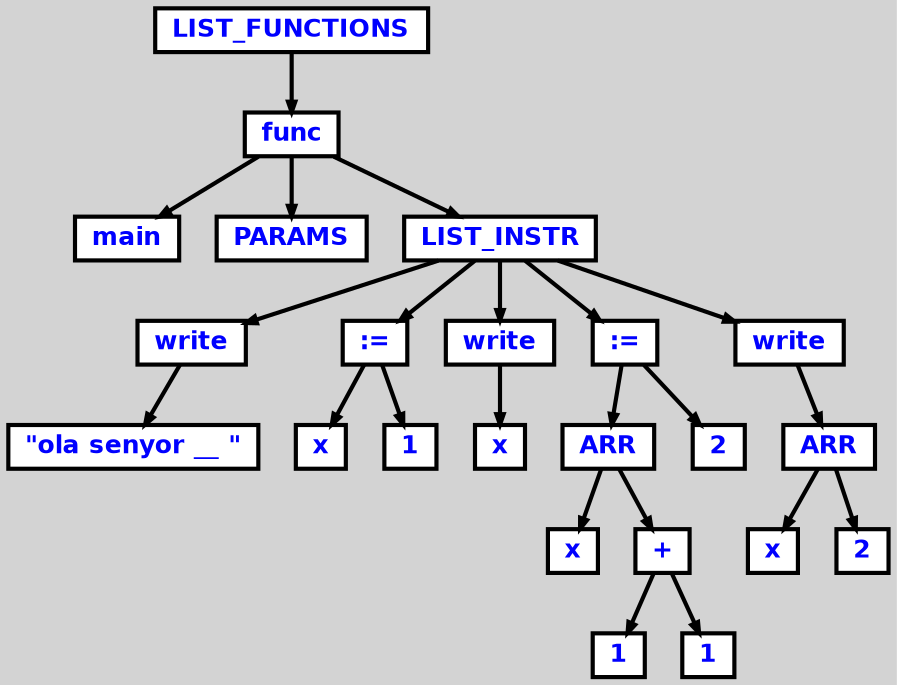 digraph {

	ordering=out;
	ranksep=.4;
	bgcolor="lightgrey"; node [shape=box, fixedsize=false, fontsize=12, fontname="Helvetica-bold", fontcolor="blue"
		width=.25, height=.25, color="black", fillcolor="white", style="filled, solid, bold"];
	edge [arrowsize=.5, color="black", style="bold"]

  n0 [label="LIST_FUNCTIONS"];
  n1 [label="func"];
  n1 [label="func"];
  n2 [label="main"];
  n3 [label="PARAMS"];
  n4 [label="LIST_INSTR"];
  n4 [label="LIST_INSTR"];
  n5 [label="write"];
  n5 [label="write"];
  n6 [label="\"ola senyor __ \""];
  n7 [label=":="];
  n7 [label=":="];
  n8 [label="x"];
  n9 [label="1"];
  n10 [label="write"];
  n10 [label="write"];
  n11 [label="x"];
  n12 [label=":="];
  n12 [label=":="];
  n13 [label="ARR"];
  n13 [label="ARR"];
  n14 [label="x"];
  n15 [label="+"];
  n15 [label="+"];
  n16 [label="1"];
  n17 [label="1"];
  n18 [label="2"];
  n19 [label="write"];
  n19 [label="write"];
  n20 [label="ARR"];
  n20 [label="ARR"];
  n21 [label="x"];
  n22 [label="2"];

  n0 -> n1 // "LIST_FUNCTIONS" -> "func"
  n1 -> n2 // "func" -> "main"
  n1 -> n3 // "func" -> "PARAMS"
  n1 -> n4 // "func" -> "LIST_INSTR"
  n4 -> n5 // "LIST_INSTR" -> "write"
  n5 -> n6 // "write" -> "\"ola senyor __ \""
  n4 -> n7 // "LIST_INSTR" -> ":="
  n7 -> n8 // ":=" -> "x"
  n7 -> n9 // ":=" -> "1"
  n4 -> n10 // "LIST_INSTR" -> "write"
  n10 -> n11 // "write" -> "x"
  n4 -> n12 // "LIST_INSTR" -> ":="
  n12 -> n13 // ":=" -> "ARR"
  n13 -> n14 // "ARR" -> "x"
  n13 -> n15 // "ARR" -> "+"
  n15 -> n16 // "+" -> "1"
  n15 -> n17 // "+" -> "1"
  n12 -> n18 // ":=" -> "2"
  n4 -> n19 // "LIST_INSTR" -> "write"
  n19 -> n20 // "write" -> "ARR"
  n20 -> n21 // "ARR" -> "x"
  n20 -> n22 // "ARR" -> "2"

}
